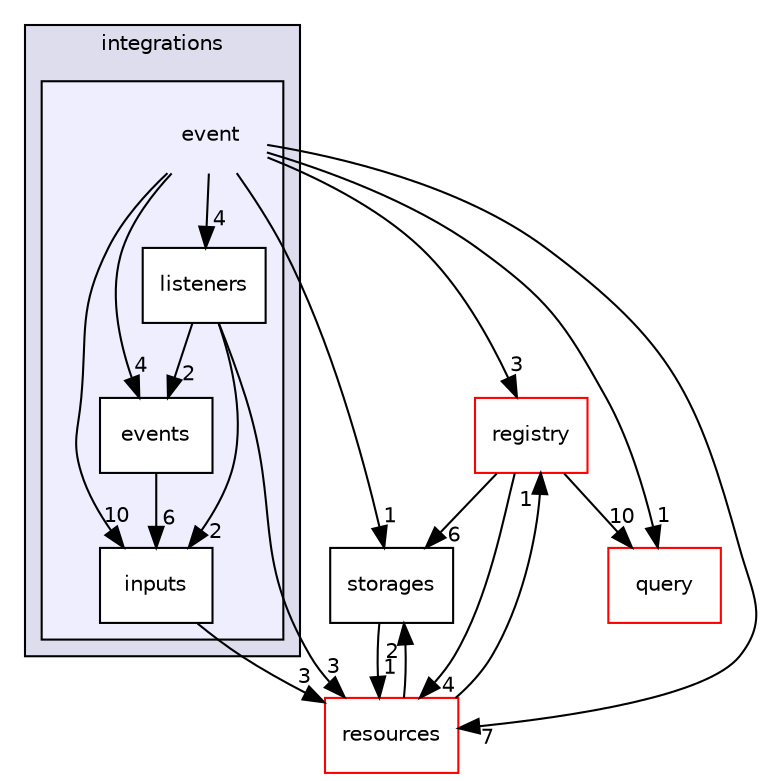 digraph "src/ecstasy/integrations/event" {
  compound=true
  node [ fontsize="10", fontname="Helvetica"];
  edge [ labelfontsize="10", labelfontname="Helvetica"];
  subgraph clusterdir_f15917d6366dfa96c32563b53409824a {
    graph [ bgcolor="#ddddee", pencolor="black", label="integrations" fontname="Helvetica", fontsize="10", URL="dir_f15917d6366dfa96c32563b53409824a.html"]
  subgraph clusterdir_183c73d974247df0fabaedf6b9eb94ef {
    graph [ bgcolor="#eeeeff", pencolor="black", label="" URL="dir_183c73d974247df0fabaedf6b9eb94ef.html"];
    dir_183c73d974247df0fabaedf6b9eb94ef [shape=plaintext label="event"];
  dir_a8078633be16197a18b2342aa1868a9d [shape=box label="events" fillcolor="white" style="filled" URL="dir_a8078633be16197a18b2342aa1868a9d.html"];
  dir_1ee6296ae77f12e2ec152e792b5317de [shape=box label="inputs" fillcolor="white" style="filled" URL="dir_1ee6296ae77f12e2ec152e792b5317de.html"];
  dir_d93d52effc53fa915804937554a898ef [shape=box label="listeners" fillcolor="white" style="filled" URL="dir_d93d52effc53fa915804937554a898ef.html"];
  }
  }
  dir_27d9dd95bf0309eb27f3bb61fbabadeb [shape=box label="registry" fillcolor="white" style="filled" color="red" URL="dir_27d9dd95bf0309eb27f3bb61fbabadeb.html"];
  dir_4a1419ba0e8125a1fc6aeccf1492e850 [shape=box label="storages" URL="dir_4a1419ba0e8125a1fc6aeccf1492e850.html"];
  dir_5392b01d02c3d4d0985a94f633790057 [shape=box label="query" fillcolor="white" style="filled" color="red" URL="dir_5392b01d02c3d4d0985a94f633790057.html"];
  dir_8c1a170fbd0a5283d7ed264cf6df56b3 [shape=box label="resources" fillcolor="white" style="filled" color="red" URL="dir_8c1a170fbd0a5283d7ed264cf6df56b3.html"];
  dir_a8078633be16197a18b2342aa1868a9d->dir_1ee6296ae77f12e2ec152e792b5317de [headlabel="6", labeldistance=1.5 headhref="dir_000004_000005.html"];
  dir_d93d52effc53fa915804937554a898ef->dir_1ee6296ae77f12e2ec152e792b5317de [headlabel="2", labeldistance=1.5 headhref="dir_000006_000005.html"];
  dir_d93d52effc53fa915804937554a898ef->dir_8c1a170fbd0a5283d7ed264cf6df56b3 [headlabel="3", labeldistance=1.5 headhref="dir_000006_000017.html"];
  dir_d93d52effc53fa915804937554a898ef->dir_a8078633be16197a18b2342aa1868a9d [headlabel="2", labeldistance=1.5 headhref="dir_000006_000004.html"];
  dir_4a1419ba0e8125a1fc6aeccf1492e850->dir_8c1a170fbd0a5283d7ed264cf6df56b3 [headlabel="1", labeldistance=1.5 headhref="dir_000019_000017.html"];
  dir_1ee6296ae77f12e2ec152e792b5317de->dir_8c1a170fbd0a5283d7ed264cf6df56b3 [headlabel="3", labeldistance=1.5 headhref="dir_000005_000017.html"];
  dir_8c1a170fbd0a5283d7ed264cf6df56b3->dir_27d9dd95bf0309eb27f3bb61fbabadeb [headlabel="1", labeldistance=1.5 headhref="dir_000017_000014.html"];
  dir_8c1a170fbd0a5283d7ed264cf6df56b3->dir_4a1419ba0e8125a1fc6aeccf1492e850 [headlabel="2", labeldistance=1.5 headhref="dir_000017_000019.html"];
  dir_27d9dd95bf0309eb27f3bb61fbabadeb->dir_4a1419ba0e8125a1fc6aeccf1492e850 [headlabel="6", labeldistance=1.5 headhref="dir_000014_000019.html"];
  dir_27d9dd95bf0309eb27f3bb61fbabadeb->dir_5392b01d02c3d4d0985a94f633790057 [headlabel="10", labeldistance=1.5 headhref="dir_000014_000011.html"];
  dir_27d9dd95bf0309eb27f3bb61fbabadeb->dir_8c1a170fbd0a5283d7ed264cf6df56b3 [headlabel="4", labeldistance=1.5 headhref="dir_000014_000017.html"];
  dir_183c73d974247df0fabaedf6b9eb94ef->dir_1ee6296ae77f12e2ec152e792b5317de [headlabel="10", labeldistance=1.5 headhref="dir_000003_000005.html"];
  dir_183c73d974247df0fabaedf6b9eb94ef->dir_27d9dd95bf0309eb27f3bb61fbabadeb [headlabel="3", labeldistance=1.5 headhref="dir_000003_000014.html"];
  dir_183c73d974247df0fabaedf6b9eb94ef->dir_4a1419ba0e8125a1fc6aeccf1492e850 [headlabel="1", labeldistance=1.5 headhref="dir_000003_000019.html"];
  dir_183c73d974247df0fabaedf6b9eb94ef->dir_5392b01d02c3d4d0985a94f633790057 [headlabel="1", labeldistance=1.5 headhref="dir_000003_000011.html"];
  dir_183c73d974247df0fabaedf6b9eb94ef->dir_8c1a170fbd0a5283d7ed264cf6df56b3 [headlabel="7", labeldistance=1.5 headhref="dir_000003_000017.html"];
  dir_183c73d974247df0fabaedf6b9eb94ef->dir_a8078633be16197a18b2342aa1868a9d [headlabel="4", labeldistance=1.5 headhref="dir_000003_000004.html"];
  dir_183c73d974247df0fabaedf6b9eb94ef->dir_d93d52effc53fa915804937554a898ef [headlabel="4", labeldistance=1.5 headhref="dir_000003_000006.html"];
}

